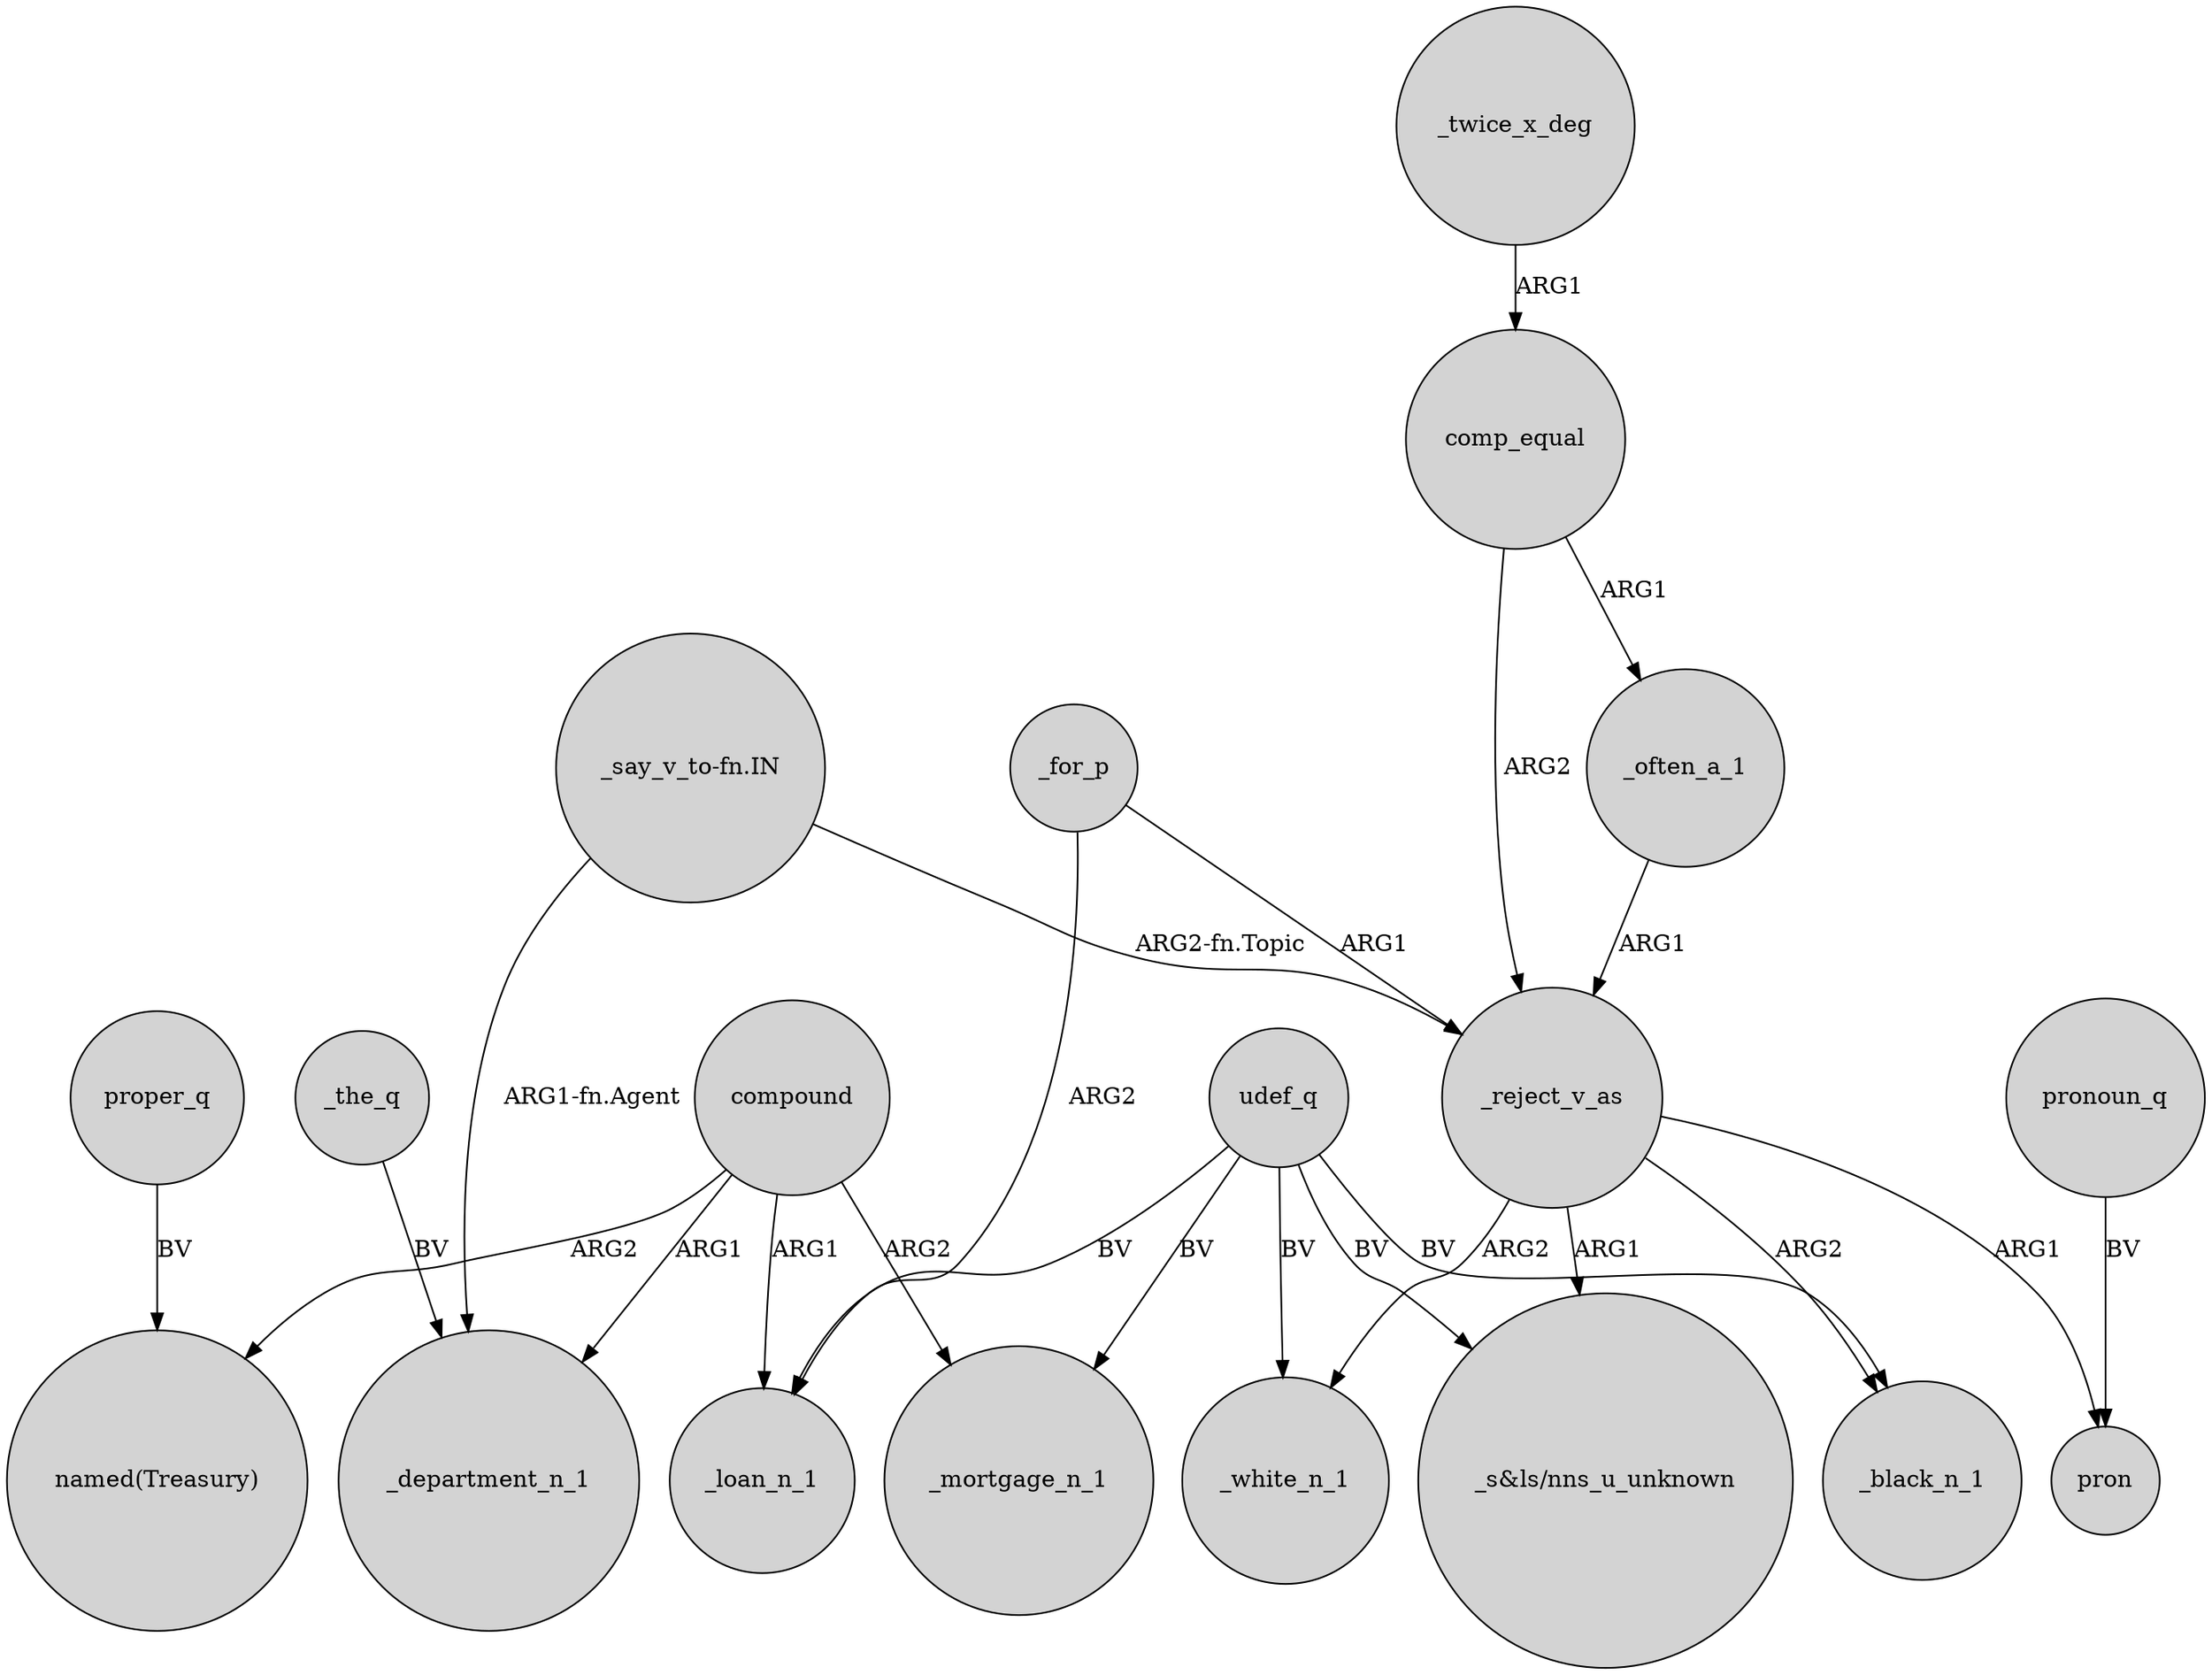 digraph {
	node [shape=circle style=filled]
	"_say_v_to-fn.IN" -> _department_n_1 [label="ARG1-fn.Agent"]
	compound -> "named(Treasury)" [label=ARG2]
	udef_q -> _mortgage_n_1 [label=BV]
	comp_equal -> _often_a_1 [label=ARG1]
	compound -> _mortgage_n_1 [label=ARG2]
	udef_q -> _white_n_1 [label=BV]
	compound -> _department_n_1 [label=ARG1]
	_reject_v_as -> _black_n_1 [label=ARG2]
	_the_q -> _department_n_1 [label=BV]
	_often_a_1 -> _reject_v_as [label=ARG1]
	_reject_v_as -> _white_n_1 [label=ARG2]
	comp_equal -> _reject_v_as [label=ARG2]
	pronoun_q -> pron [label=BV]
	udef_q -> "_s&ls/nns_u_unknown" [label=BV]
	_reject_v_as -> pron [label=ARG1]
	udef_q -> _black_n_1 [label=BV]
	_reject_v_as -> "_s&ls/nns_u_unknown" [label=ARG1]
	_twice_x_deg -> comp_equal [label=ARG1]
	_for_p -> _reject_v_as [label=ARG1]
	compound -> _loan_n_1 [label=ARG1]
	proper_q -> "named(Treasury)" [label=BV]
	_for_p -> _loan_n_1 [label=ARG2]
	"_say_v_to-fn.IN" -> _reject_v_as [label="ARG2-fn.Topic"]
	udef_q -> _loan_n_1 [label=BV]
}
